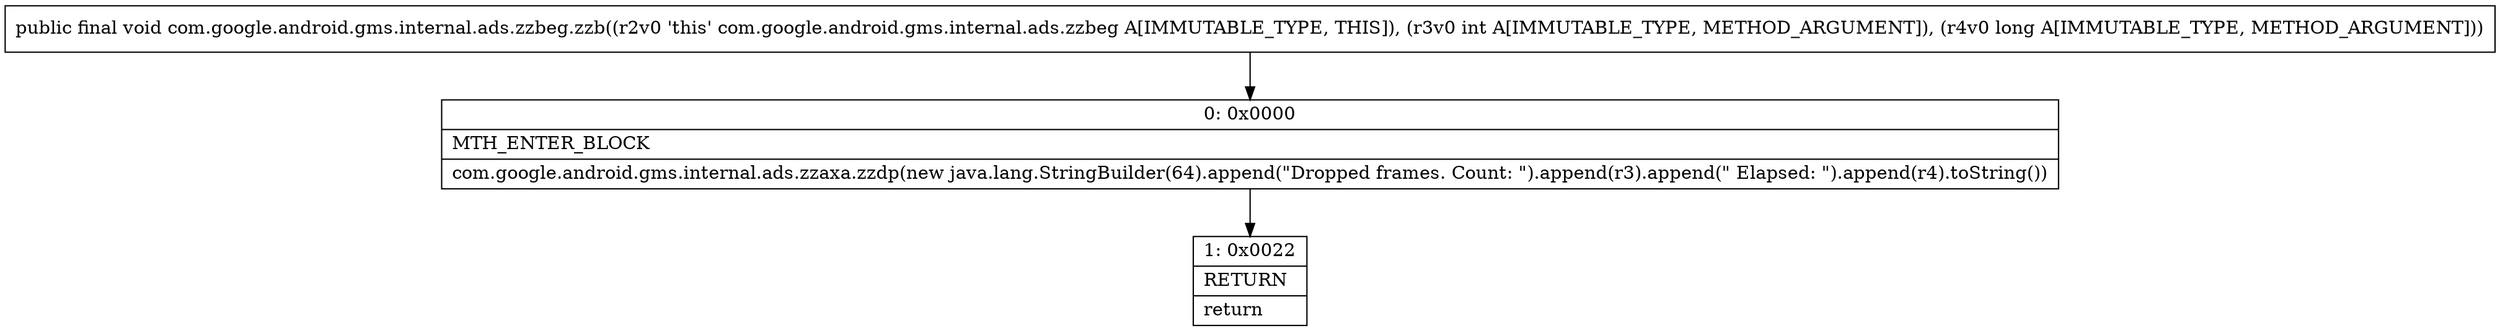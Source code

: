 digraph "CFG forcom.google.android.gms.internal.ads.zzbeg.zzb(IJ)V" {
Node_0 [shape=record,label="{0\:\ 0x0000|MTH_ENTER_BLOCK\l|com.google.android.gms.internal.ads.zzaxa.zzdp(new java.lang.StringBuilder(64).append(\"Dropped frames. Count: \").append(r3).append(\" Elapsed: \").append(r4).toString())\l}"];
Node_1 [shape=record,label="{1\:\ 0x0022|RETURN\l|return\l}"];
MethodNode[shape=record,label="{public final void com.google.android.gms.internal.ads.zzbeg.zzb((r2v0 'this' com.google.android.gms.internal.ads.zzbeg A[IMMUTABLE_TYPE, THIS]), (r3v0 int A[IMMUTABLE_TYPE, METHOD_ARGUMENT]), (r4v0 long A[IMMUTABLE_TYPE, METHOD_ARGUMENT])) }"];
MethodNode -> Node_0;
Node_0 -> Node_1;
}

